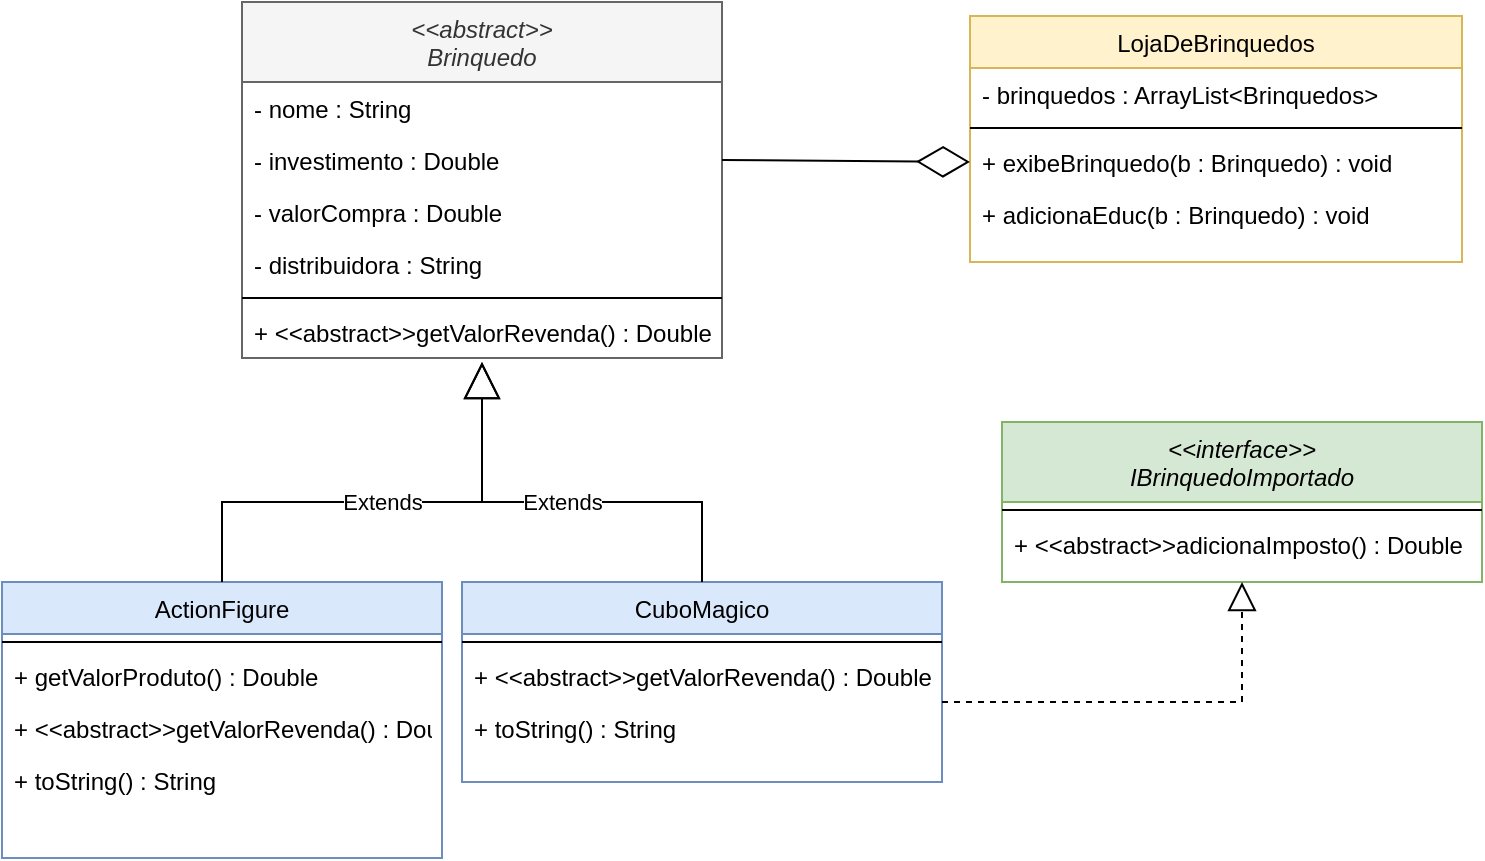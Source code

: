 <mxfile version="20.2.3" type="github">
  <diagram id="Jo33n5KcK378FL84PlRf" name="Página-1">
    <mxGraphModel dx="974" dy="564" grid="1" gridSize="10" guides="1" tooltips="1" connect="1" arrows="1" fold="1" page="1" pageScale="1" pageWidth="827" pageHeight="1169" math="0" shadow="0">
      <root>
        <mxCell id="0" />
        <mxCell id="1" parent="0" />
        <mxCell id="FxHzIZblsuo0iTYIxnOt-2" value="CuboMagico" style="swimlane;fontStyle=0;align=center;verticalAlign=top;childLayout=stackLayout;horizontal=1;startSize=26;horizontalStack=0;resizeParent=1;resizeLast=0;collapsible=1;marginBottom=0;rounded=0;shadow=0;strokeWidth=1;fillColor=#dae8fc;strokeColor=#6c8ebf;" vertex="1" parent="1">
          <mxGeometry x="250" y="360" width="240" height="100" as="geometry">
            <mxRectangle x="130" y="380" width="160" height="26" as="alternateBounds" />
          </mxGeometry>
        </mxCell>
        <mxCell id="FxHzIZblsuo0iTYIxnOt-5" value="" style="line;html=1;strokeWidth=1;align=left;verticalAlign=middle;spacingTop=-1;spacingLeft=3;spacingRight=3;rotatable=0;labelPosition=right;points=[];portConstraint=eastwest;" vertex="1" parent="FxHzIZblsuo0iTYIxnOt-2">
          <mxGeometry y="26" width="240" height="8" as="geometry" />
        </mxCell>
        <mxCell id="FxHzIZblsuo0iTYIxnOt-30" value="+ &lt;&lt;abstract&gt;&gt;getValorRevenda() : Double" style="text;align=left;verticalAlign=top;spacingLeft=4;spacingRight=4;overflow=hidden;rotatable=0;points=[[0,0.5],[1,0.5]];portConstraint=eastwest;" vertex="1" parent="FxHzIZblsuo0iTYIxnOt-2">
          <mxGeometry y="34" width="240" height="26" as="geometry" />
        </mxCell>
        <mxCell id="FxHzIZblsuo0iTYIxnOt-8" value="+ toString() : String" style="text;align=left;verticalAlign=top;spacingLeft=4;spacingRight=4;overflow=hidden;rotatable=0;points=[[0,0.5],[1,0.5]];portConstraint=eastwest;" vertex="1" parent="FxHzIZblsuo0iTYIxnOt-2">
          <mxGeometry y="60" width="240" height="26" as="geometry" />
        </mxCell>
        <mxCell id="FxHzIZblsuo0iTYIxnOt-9" value="ActionFigure" style="swimlane;fontStyle=0;align=center;verticalAlign=top;childLayout=stackLayout;horizontal=1;startSize=26;horizontalStack=0;resizeParent=1;resizeLast=0;collapsible=1;marginBottom=0;rounded=0;shadow=0;strokeWidth=1;fillColor=#dae8fc;strokeColor=#6c8ebf;" vertex="1" parent="1">
          <mxGeometry x="20" y="360" width="220" height="138" as="geometry">
            <mxRectangle x="340" y="380" width="170" height="26" as="alternateBounds" />
          </mxGeometry>
        </mxCell>
        <mxCell id="FxHzIZblsuo0iTYIxnOt-10" value="" style="line;html=1;strokeWidth=1;align=left;verticalAlign=middle;spacingTop=-1;spacingLeft=3;spacingRight=3;rotatable=0;labelPosition=right;points=[];portConstraint=eastwest;" vertex="1" parent="FxHzIZblsuo0iTYIxnOt-9">
          <mxGeometry y="26" width="220" height="8" as="geometry" />
        </mxCell>
        <mxCell id="FxHzIZblsuo0iTYIxnOt-11" value="+ getValorProduto() : Double" style="text;align=left;verticalAlign=top;spacingLeft=4;spacingRight=4;overflow=hidden;rotatable=0;points=[[0,0.5],[1,0.5]];portConstraint=eastwest;" vertex="1" parent="FxHzIZblsuo0iTYIxnOt-9">
          <mxGeometry y="34" width="220" height="26" as="geometry" />
        </mxCell>
        <mxCell id="FxHzIZblsuo0iTYIxnOt-29" value="+ &lt;&lt;abstract&gt;&gt;getValorRevenda() : Double" style="text;align=left;verticalAlign=top;spacingLeft=4;spacingRight=4;overflow=hidden;rotatable=0;points=[[0,0.5],[1,0.5]];portConstraint=eastwest;" vertex="1" parent="FxHzIZblsuo0iTYIxnOt-9">
          <mxGeometry y="60" width="220" height="26" as="geometry" />
        </mxCell>
        <mxCell id="FxHzIZblsuo0iTYIxnOt-13" value="+ toString() : String" style="text;align=left;verticalAlign=top;spacingLeft=4;spacingRight=4;overflow=hidden;rotatable=0;points=[[0,0.5],[1,0.5]];portConstraint=eastwest;" vertex="1" parent="FxHzIZblsuo0iTYIxnOt-9">
          <mxGeometry y="86" width="220" height="26" as="geometry" />
        </mxCell>
        <mxCell id="FxHzIZblsuo0iTYIxnOt-14" value="LojaDeBrinquedos" style="swimlane;fontStyle=0;align=center;verticalAlign=top;childLayout=stackLayout;horizontal=1;startSize=26;horizontalStack=0;resizeParent=1;resizeLast=0;collapsible=1;marginBottom=0;rounded=0;shadow=0;strokeWidth=1;fillColor=#fff2cc;strokeColor=#d6b656;" vertex="1" parent="1">
          <mxGeometry x="504" y="77" width="246" height="123" as="geometry">
            <mxRectangle x="550" y="140" width="160" height="26" as="alternateBounds" />
          </mxGeometry>
        </mxCell>
        <mxCell id="FxHzIZblsuo0iTYIxnOt-15" value="- brinquedos : ArrayList&lt;Brinquedos&gt;" style="text;align=left;verticalAlign=top;spacingLeft=4;spacingRight=4;overflow=hidden;rotatable=0;points=[[0,0.5],[1,0.5]];portConstraint=eastwest;" vertex="1" parent="FxHzIZblsuo0iTYIxnOt-14">
          <mxGeometry y="26" width="246" height="26" as="geometry" />
        </mxCell>
        <mxCell id="FxHzIZblsuo0iTYIxnOt-16" value="" style="line;html=1;strokeWidth=1;align=left;verticalAlign=middle;spacingTop=-1;spacingLeft=3;spacingRight=3;rotatable=0;labelPosition=right;points=[];portConstraint=eastwest;" vertex="1" parent="FxHzIZblsuo0iTYIxnOt-14">
          <mxGeometry y="52" width="246" height="8" as="geometry" />
        </mxCell>
        <mxCell id="FxHzIZblsuo0iTYIxnOt-17" value="+ exibeBrinquedo(b : Brinquedo) : void" style="text;align=left;verticalAlign=top;spacingLeft=4;spacingRight=4;overflow=hidden;rotatable=0;points=[[0,0.5],[1,0.5]];portConstraint=eastwest;" vertex="1" parent="FxHzIZblsuo0iTYIxnOt-14">
          <mxGeometry y="60" width="246" height="26" as="geometry" />
        </mxCell>
        <mxCell id="FxHzIZblsuo0iTYIxnOt-18" value="+ adicionaEduc(b : Brinquedo) : void" style="text;align=left;verticalAlign=top;spacingLeft=4;spacingRight=4;overflow=hidden;rotatable=0;points=[[0,0.5],[1,0.5]];portConstraint=eastwest;" vertex="1" parent="FxHzIZblsuo0iTYIxnOt-14">
          <mxGeometry y="86" width="246" height="26" as="geometry" />
        </mxCell>
        <mxCell id="FxHzIZblsuo0iTYIxnOt-20" value="&lt;&lt;abstract&gt;&gt;&#xa;Brinquedo" style="swimlane;fontStyle=2;align=center;verticalAlign=top;childLayout=stackLayout;horizontal=1;startSize=40;horizontalStack=0;resizeParent=1;resizeLast=0;collapsible=1;marginBottom=0;rounded=0;shadow=0;strokeWidth=1;fillColor=#f5f5f5;strokeColor=#666666;fontColor=#333333;" vertex="1" parent="1">
          <mxGeometry x="140" y="70" width="240" height="178" as="geometry">
            <mxRectangle x="230" y="140" width="160" height="26" as="alternateBounds" />
          </mxGeometry>
        </mxCell>
        <mxCell id="FxHzIZblsuo0iTYIxnOt-21" value="- nome : String" style="text;align=left;verticalAlign=top;spacingLeft=4;spacingRight=4;overflow=hidden;rotatable=0;points=[[0,0.5],[1,0.5]];portConstraint=eastwest;" vertex="1" parent="FxHzIZblsuo0iTYIxnOt-20">
          <mxGeometry y="40" width="240" height="26" as="geometry" />
        </mxCell>
        <mxCell id="FxHzIZblsuo0iTYIxnOt-22" value="- investimento : Double" style="text;align=left;verticalAlign=top;spacingLeft=4;spacingRight=4;overflow=hidden;rotatable=0;points=[[0,0.5],[1,0.5]];portConstraint=eastwest;" vertex="1" parent="FxHzIZblsuo0iTYIxnOt-20">
          <mxGeometry y="66" width="240" height="26" as="geometry" />
        </mxCell>
        <mxCell id="FxHzIZblsuo0iTYIxnOt-31" value="- valorCompra : Double" style="text;align=left;verticalAlign=top;spacingLeft=4;spacingRight=4;overflow=hidden;rotatable=0;points=[[0,0.5],[1,0.5]];portConstraint=eastwest;" vertex="1" parent="FxHzIZblsuo0iTYIxnOt-20">
          <mxGeometry y="92" width="240" height="26" as="geometry" />
        </mxCell>
        <mxCell id="FxHzIZblsuo0iTYIxnOt-23" value="- distribuidora : String" style="text;align=left;verticalAlign=top;spacingLeft=4;spacingRight=4;overflow=hidden;rotatable=0;points=[[0,0.5],[1,0.5]];portConstraint=eastwest;" vertex="1" parent="FxHzIZblsuo0iTYIxnOt-20">
          <mxGeometry y="118" width="240" height="26" as="geometry" />
        </mxCell>
        <mxCell id="FxHzIZblsuo0iTYIxnOt-24" value="" style="line;html=1;strokeWidth=1;align=left;verticalAlign=middle;spacingTop=-1;spacingLeft=3;spacingRight=3;rotatable=0;labelPosition=right;points=[];portConstraint=eastwest;" vertex="1" parent="FxHzIZblsuo0iTYIxnOt-20">
          <mxGeometry y="144" width="240" height="8" as="geometry" />
        </mxCell>
        <mxCell id="FxHzIZblsuo0iTYIxnOt-25" value="+ &lt;&lt;abstract&gt;&gt;getValorRevenda() : Double" style="text;align=left;verticalAlign=top;spacingLeft=4;spacingRight=4;overflow=hidden;rotatable=0;points=[[0,0.5],[1,0.5]];portConstraint=eastwest;" vertex="1" parent="FxHzIZblsuo0iTYIxnOt-20">
          <mxGeometry y="152" width="240" height="26" as="geometry" />
        </mxCell>
        <mxCell id="FxHzIZblsuo0iTYIxnOt-26" value="" style="endArrow=diamondThin;endFill=0;endSize=24;html=1;rounded=0;entryX=0;entryY=0.5;entryDx=0;entryDy=0;exitX=1;exitY=0.5;exitDx=0;exitDy=0;" edge="1" parent="1" source="FxHzIZblsuo0iTYIxnOt-22" target="FxHzIZblsuo0iTYIxnOt-17">
          <mxGeometry width="160" relative="1" as="geometry">
            <mxPoint x="420" y="380" as="sourcePoint" />
            <mxPoint x="580" y="380" as="targetPoint" />
          </mxGeometry>
        </mxCell>
        <mxCell id="FxHzIZblsuo0iTYIxnOt-28" value="Extends" style="endArrow=block;endSize=16;endFill=0;html=1;rounded=0;exitX=0.5;exitY=0;exitDx=0;exitDy=0;" edge="1" parent="1" source="FxHzIZblsuo0iTYIxnOt-2">
          <mxGeometry width="160" relative="1" as="geometry">
            <mxPoint x="425" y="628.54" as="sourcePoint" />
            <mxPoint x="260" y="250" as="targetPoint" />
            <Array as="points">
              <mxPoint x="370" y="320" />
              <mxPoint x="260" y="320" />
            </Array>
          </mxGeometry>
        </mxCell>
        <mxCell id="FxHzIZblsuo0iTYIxnOt-33" value="&lt;&lt;interface&gt;&gt;&#xa;IBrinquedoImportado" style="swimlane;fontStyle=2;align=center;verticalAlign=top;childLayout=stackLayout;horizontal=1;startSize=40;horizontalStack=0;resizeParent=1;resizeLast=0;collapsible=1;marginBottom=0;rounded=0;shadow=0;strokeWidth=1;fillColor=#d5e8d4;strokeColor=#82b366;" vertex="1" parent="1">
          <mxGeometry x="520" y="280" width="240" height="80" as="geometry">
            <mxRectangle x="230" y="140" width="160" height="26" as="alternateBounds" />
          </mxGeometry>
        </mxCell>
        <mxCell id="FxHzIZblsuo0iTYIxnOt-38" value="" style="line;html=1;strokeWidth=1;align=left;verticalAlign=middle;spacingTop=-1;spacingLeft=3;spacingRight=3;rotatable=0;labelPosition=right;points=[];portConstraint=eastwest;" vertex="1" parent="FxHzIZblsuo0iTYIxnOt-33">
          <mxGeometry y="40" width="240" height="8" as="geometry" />
        </mxCell>
        <mxCell id="FxHzIZblsuo0iTYIxnOt-39" value="+ &lt;&lt;abstract&gt;&gt;adicionaImposto() : Double" style="text;align=left;verticalAlign=top;spacingLeft=4;spacingRight=4;overflow=hidden;rotatable=0;points=[[0,0.5],[1,0.5]];portConstraint=eastwest;" vertex="1" parent="FxHzIZblsuo0iTYIxnOt-33">
          <mxGeometry y="48" width="240" height="26" as="geometry" />
        </mxCell>
        <mxCell id="FxHzIZblsuo0iTYIxnOt-41" value="Extends" style="endArrow=block;endSize=16;endFill=0;html=1;rounded=0;exitX=0.5;exitY=0;exitDx=0;exitDy=0;" edge="1" parent="1" source="FxHzIZblsuo0iTYIxnOt-9">
          <mxGeometry width="160" relative="1" as="geometry">
            <mxPoint x="310" y="320" as="sourcePoint" />
            <mxPoint x="260" y="250" as="targetPoint" />
            <Array as="points">
              <mxPoint x="130" y="320" />
              <mxPoint x="260" y="320" />
            </Array>
          </mxGeometry>
        </mxCell>
        <mxCell id="FxHzIZblsuo0iTYIxnOt-42" value="" style="endArrow=block;dashed=1;endFill=0;endSize=12;html=1;rounded=0;entryX=0.5;entryY=1;entryDx=0;entryDy=0;" edge="1" parent="1" target="FxHzIZblsuo0iTYIxnOt-33">
          <mxGeometry width="160" relative="1" as="geometry">
            <mxPoint x="490" y="420" as="sourcePoint" />
            <mxPoint x="650" y="420" as="targetPoint" />
            <Array as="points">
              <mxPoint x="640" y="420" />
            </Array>
          </mxGeometry>
        </mxCell>
      </root>
    </mxGraphModel>
  </diagram>
</mxfile>
